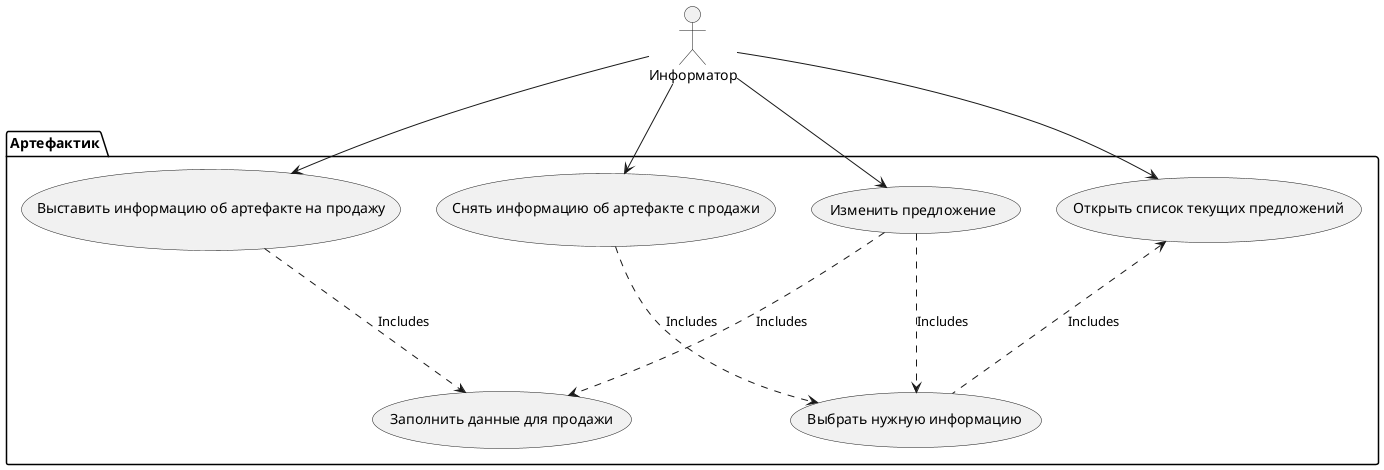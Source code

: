 @startuml
actor "Информатор" as Informator

package Артефактик {

    usecase "Выставить информацию об артефакте на продажу" as CreateInfoProduct
    usecase "Заполнить данные для продажи" as FillInfo

    usecase "Изменить предложение" as EditInfoProduct

    usecase "Снять информацию об артефакте с продажи" as CancelInfoProduct

    usecase "Открыть список текущих предложений" as GetProductList

    usecase "Выбрать нужную информацию" as SelectProduct

    CreateInfoProduct .-down-> FillInfo: Includes
    EditInfoProduct .-down-> FillInfo: Includes

    CancelInfoProduct .-down-> SelectProduct: Includes
    EditInfoProduct .-down-> SelectProduct: Includes
    SelectProduct .-up-> GetProductList: Includes
   
 
}


Informator --> CreateInfoProduct
Informator --> GetProductList
Informator --> EditInfoProduct 
Informator --> CancelInfoProduct 
@enduml